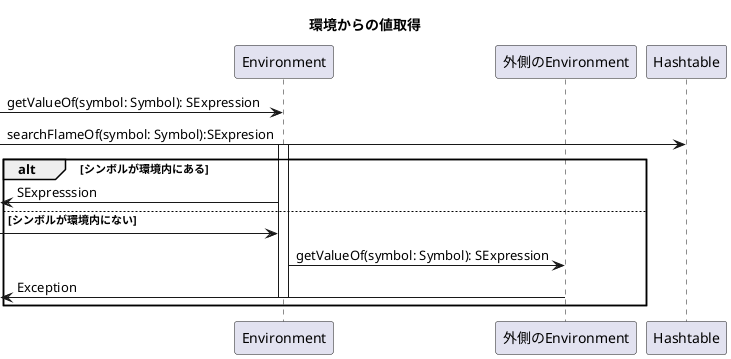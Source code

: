 ' 環境からの値の取得（未完成版）
@startuml
title 環境からの値取得


participant "Environment" as Environment
participant "外側のEnvironment" as 外側のEnvironment
participant "Hashtable" as Hashtable

->Environment: getValueOf(symbol: Symbol): SExpression

-> Hashtable: searchFlameOf(symbol: Symbol):SExpresion

alt シンボルが環境内にある

activate Environment
<-Environment: SExpresssion

else シンボルが環境内にない
->Environment:

Environment->外側のEnvironment:getValueOf(symbol: Symbol): SExpression

<-外側のEnvironment:Exception


deactivate Environment
    end
@enduml
